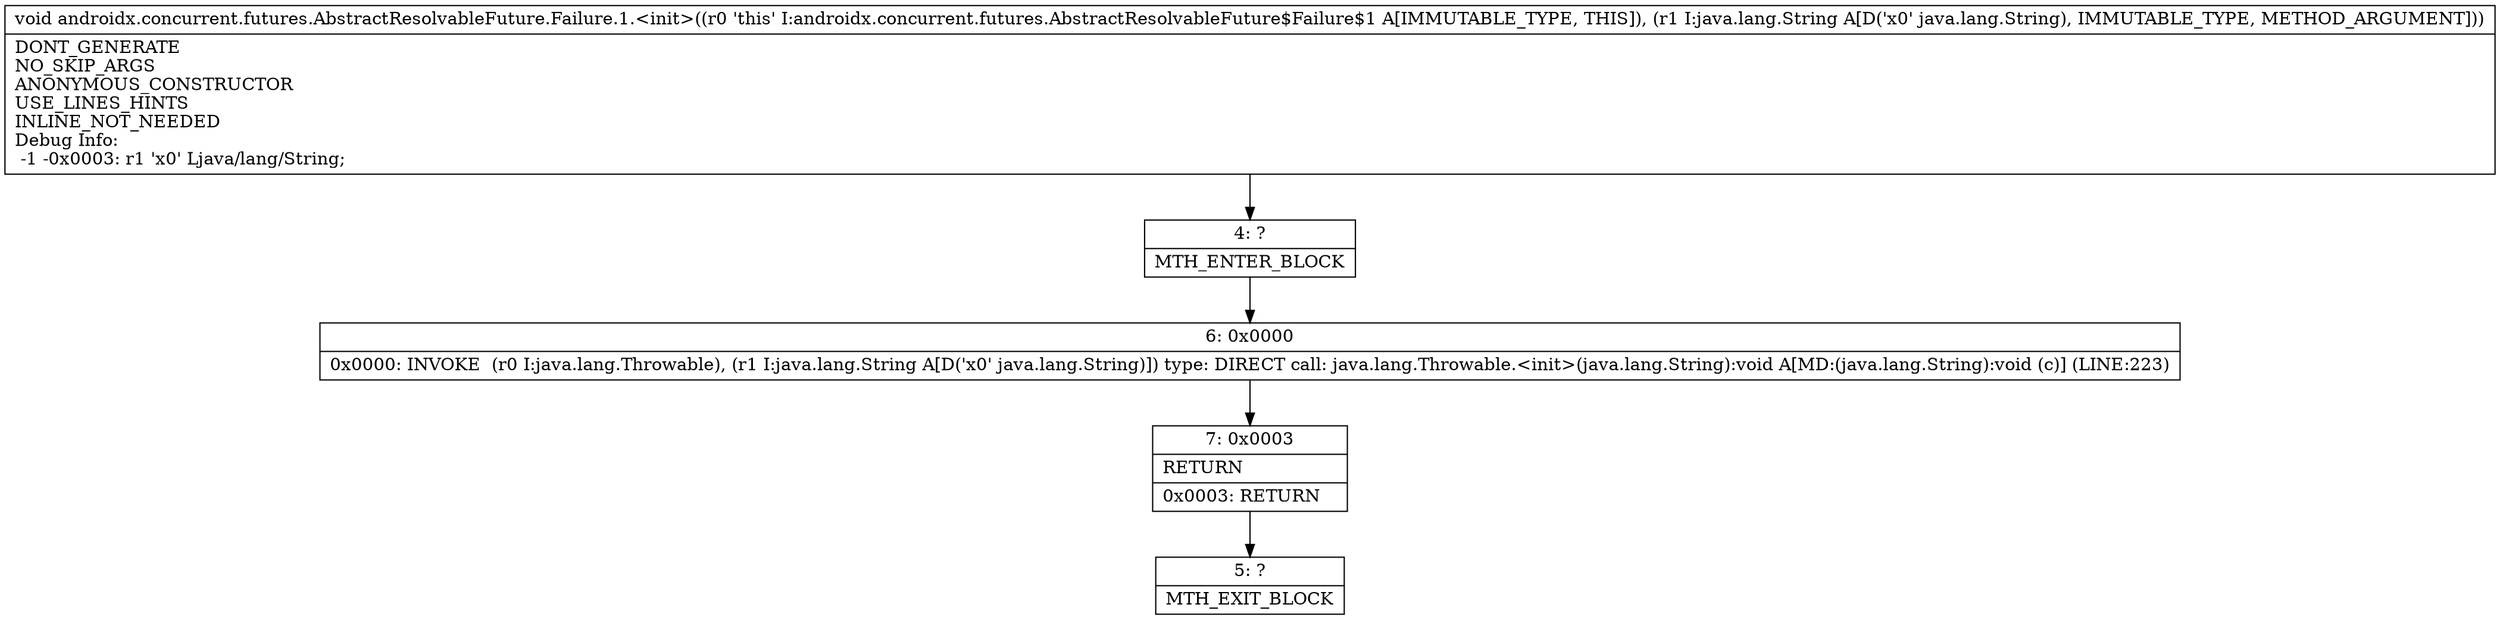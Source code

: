 digraph "CFG forandroidx.concurrent.futures.AbstractResolvableFuture.Failure.1.\<init\>(Ljava\/lang\/String;)V" {
Node_4 [shape=record,label="{4\:\ ?|MTH_ENTER_BLOCK\l}"];
Node_6 [shape=record,label="{6\:\ 0x0000|0x0000: INVOKE  (r0 I:java.lang.Throwable), (r1 I:java.lang.String A[D('x0' java.lang.String)]) type: DIRECT call: java.lang.Throwable.\<init\>(java.lang.String):void A[MD:(java.lang.String):void (c)] (LINE:223)\l}"];
Node_7 [shape=record,label="{7\:\ 0x0003|RETURN\l|0x0003: RETURN   \l}"];
Node_5 [shape=record,label="{5\:\ ?|MTH_EXIT_BLOCK\l}"];
MethodNode[shape=record,label="{void androidx.concurrent.futures.AbstractResolvableFuture.Failure.1.\<init\>((r0 'this' I:androidx.concurrent.futures.AbstractResolvableFuture$Failure$1 A[IMMUTABLE_TYPE, THIS]), (r1 I:java.lang.String A[D('x0' java.lang.String), IMMUTABLE_TYPE, METHOD_ARGUMENT]))  | DONT_GENERATE\lNO_SKIP_ARGS\lANONYMOUS_CONSTRUCTOR\lUSE_LINES_HINTS\lINLINE_NOT_NEEDED\lDebug Info:\l  \-1 \-0x0003: r1 'x0' Ljava\/lang\/String;\l}"];
MethodNode -> Node_4;Node_4 -> Node_6;
Node_6 -> Node_7;
Node_7 -> Node_5;
}

